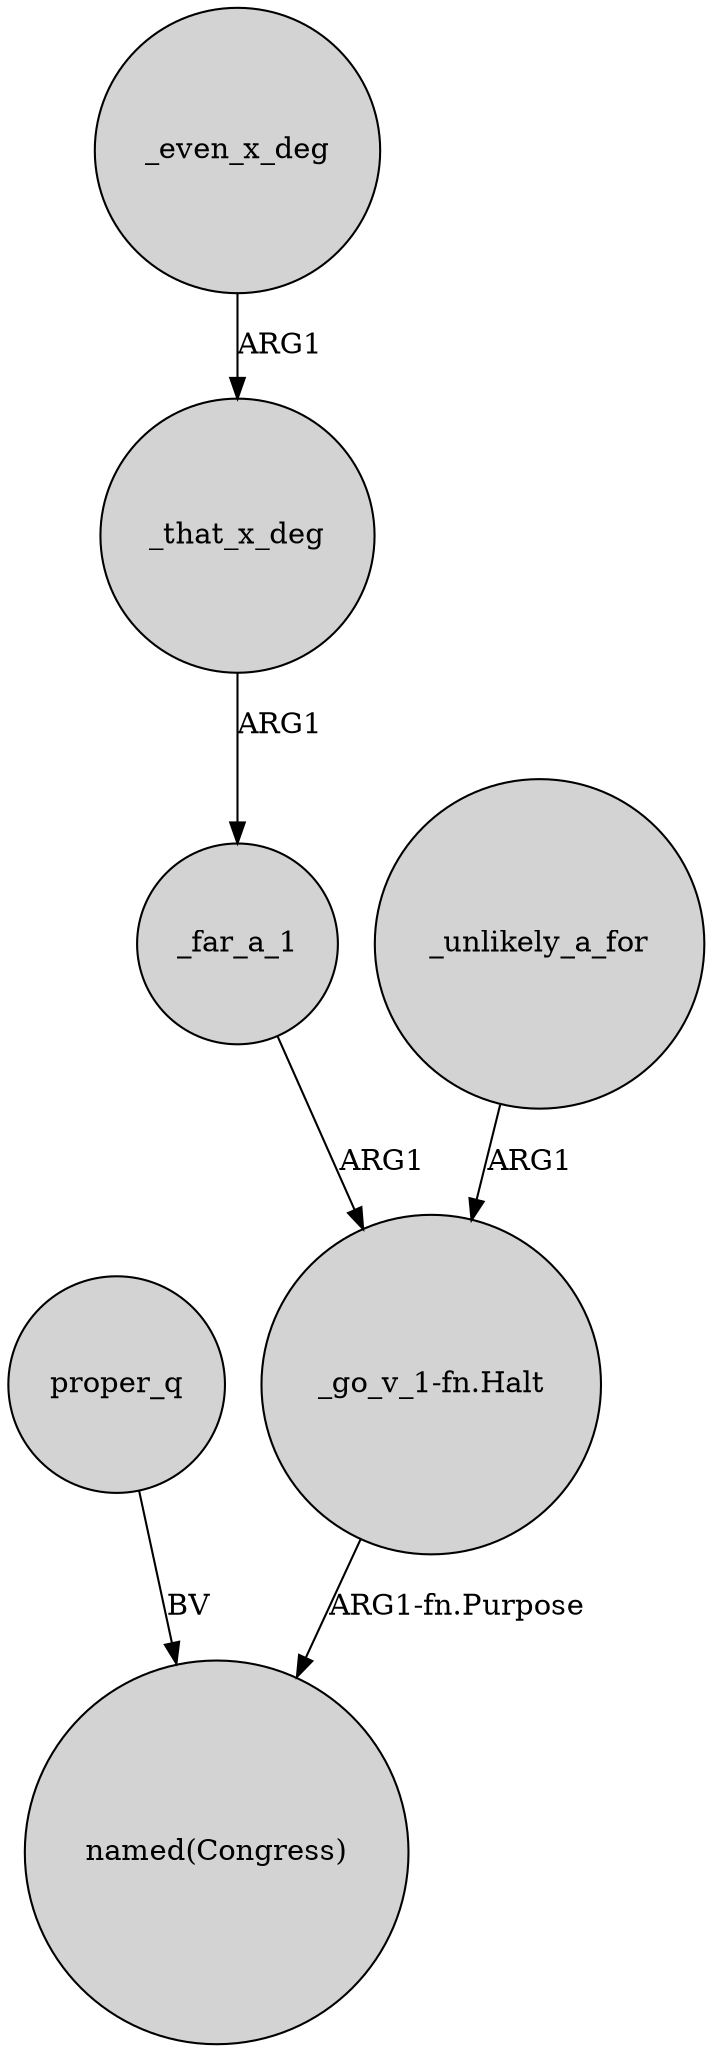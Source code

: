 digraph {
	node [shape=circle style=filled]
	proper_q -> "named(Congress)" [label=BV]
	_that_x_deg -> _far_a_1 [label=ARG1]
	_unlikely_a_for -> "_go_v_1-fn.Halt" [label=ARG1]
	_far_a_1 -> "_go_v_1-fn.Halt" [label=ARG1]
	"_go_v_1-fn.Halt" -> "named(Congress)" [label="ARG1-fn.Purpose"]
	_even_x_deg -> _that_x_deg [label=ARG1]
}
